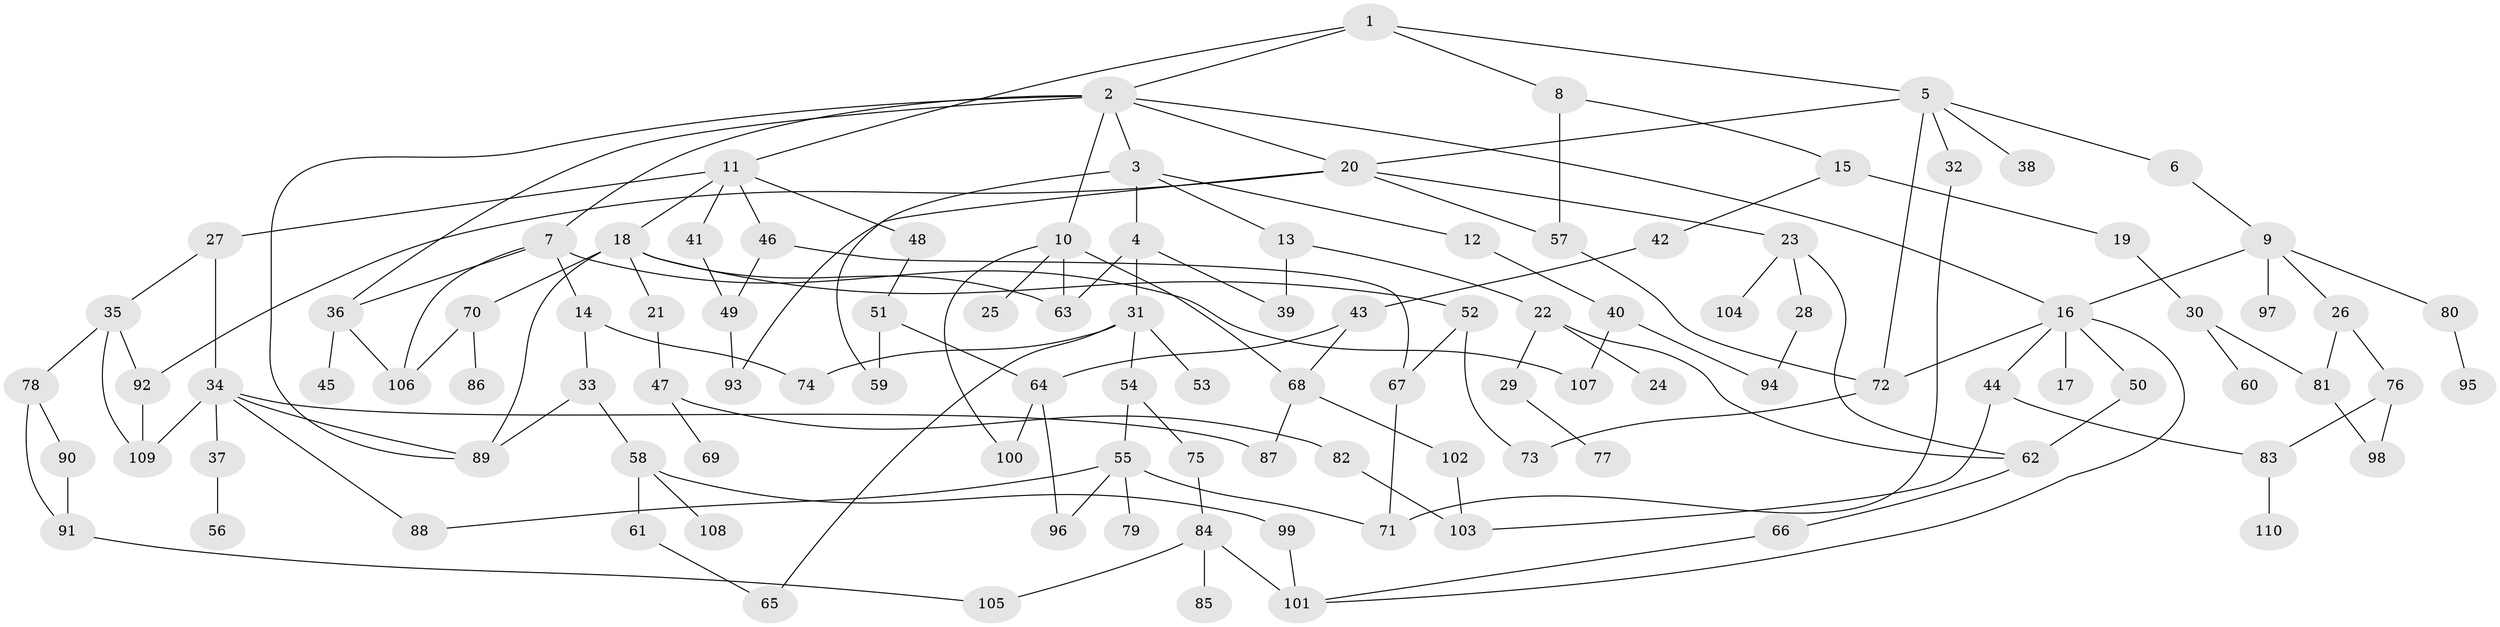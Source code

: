 // Generated by graph-tools (version 1.1) at 2025/13/03/09/25 04:13:36]
// undirected, 110 vertices, 155 edges
graph export_dot {
graph [start="1"]
  node [color=gray90,style=filled];
  1;
  2;
  3;
  4;
  5;
  6;
  7;
  8;
  9;
  10;
  11;
  12;
  13;
  14;
  15;
  16;
  17;
  18;
  19;
  20;
  21;
  22;
  23;
  24;
  25;
  26;
  27;
  28;
  29;
  30;
  31;
  32;
  33;
  34;
  35;
  36;
  37;
  38;
  39;
  40;
  41;
  42;
  43;
  44;
  45;
  46;
  47;
  48;
  49;
  50;
  51;
  52;
  53;
  54;
  55;
  56;
  57;
  58;
  59;
  60;
  61;
  62;
  63;
  64;
  65;
  66;
  67;
  68;
  69;
  70;
  71;
  72;
  73;
  74;
  75;
  76;
  77;
  78;
  79;
  80;
  81;
  82;
  83;
  84;
  85;
  86;
  87;
  88;
  89;
  90;
  91;
  92;
  93;
  94;
  95;
  96;
  97;
  98;
  99;
  100;
  101;
  102;
  103;
  104;
  105;
  106;
  107;
  108;
  109;
  110;
  1 -- 2;
  1 -- 5;
  1 -- 8;
  1 -- 11;
  2 -- 3;
  2 -- 7;
  2 -- 10;
  2 -- 20;
  2 -- 16;
  2 -- 36;
  2 -- 89;
  3 -- 4;
  3 -- 12;
  3 -- 13;
  3 -- 59;
  4 -- 31;
  4 -- 39;
  4 -- 63;
  5 -- 6;
  5 -- 32;
  5 -- 38;
  5 -- 72;
  5 -- 20;
  6 -- 9;
  7 -- 14;
  7 -- 36;
  7 -- 107;
  7 -- 106;
  8 -- 15;
  8 -- 57;
  9 -- 16;
  9 -- 26;
  9 -- 80;
  9 -- 97;
  10 -- 25;
  10 -- 68;
  10 -- 100;
  10 -- 63;
  11 -- 18;
  11 -- 27;
  11 -- 41;
  11 -- 46;
  11 -- 48;
  12 -- 40;
  13 -- 22;
  13 -- 39;
  14 -- 33;
  14 -- 74;
  15 -- 19;
  15 -- 42;
  16 -- 17;
  16 -- 44;
  16 -- 50;
  16 -- 72;
  16 -- 101;
  18 -- 21;
  18 -- 52;
  18 -- 70;
  18 -- 89;
  18 -- 63;
  19 -- 30;
  20 -- 23;
  20 -- 57;
  20 -- 92;
  20 -- 93;
  21 -- 47;
  22 -- 24;
  22 -- 29;
  22 -- 62;
  23 -- 28;
  23 -- 62;
  23 -- 104;
  26 -- 76;
  26 -- 81;
  27 -- 34;
  27 -- 35;
  28 -- 94;
  29 -- 77;
  30 -- 60;
  30 -- 81;
  31 -- 53;
  31 -- 54;
  31 -- 65;
  31 -- 74;
  32 -- 71;
  33 -- 58;
  33 -- 89;
  34 -- 37;
  34 -- 87;
  34 -- 88;
  34 -- 109;
  34 -- 89;
  35 -- 78;
  35 -- 109;
  35 -- 92;
  36 -- 45;
  36 -- 106;
  37 -- 56;
  40 -- 94;
  40 -- 107;
  41 -- 49;
  42 -- 43;
  43 -- 64;
  43 -- 68;
  44 -- 103;
  44 -- 83;
  46 -- 49;
  46 -- 67;
  47 -- 69;
  47 -- 82;
  48 -- 51;
  49 -- 93;
  50 -- 62;
  51 -- 64;
  51 -- 59;
  52 -- 67;
  52 -- 73;
  54 -- 55;
  54 -- 75;
  55 -- 79;
  55 -- 96;
  55 -- 88;
  55 -- 71;
  57 -- 72;
  58 -- 61;
  58 -- 99;
  58 -- 108;
  61 -- 65;
  62 -- 66;
  64 -- 96;
  64 -- 100;
  66 -- 101;
  67 -- 71;
  68 -- 102;
  68 -- 87;
  70 -- 86;
  70 -- 106;
  72 -- 73;
  75 -- 84;
  76 -- 83;
  76 -- 98;
  78 -- 90;
  78 -- 91;
  80 -- 95;
  81 -- 98;
  82 -- 103;
  83 -- 110;
  84 -- 85;
  84 -- 101;
  84 -- 105;
  90 -- 91;
  91 -- 105;
  92 -- 109;
  99 -- 101;
  102 -- 103;
}
